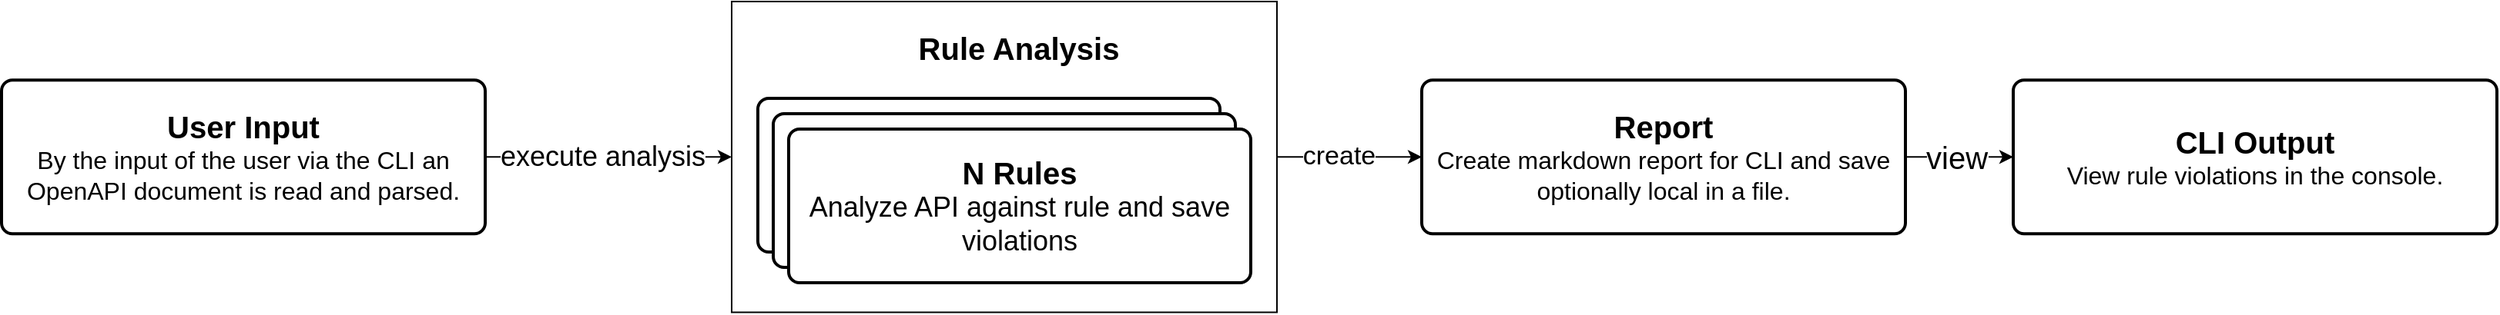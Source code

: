 <mxfile version="20.5.3" type="device"><diagram id="51R1c3WShjalrJ3uHWx2" name="Seite-1"><mxGraphModel dx="3742" dy="1114" grid="0" gridSize="10" guides="1" tooltips="1" connect="1" arrows="1" fold="1" page="0" pageScale="1" pageWidth="827" pageHeight="1169" math="0" shadow="0"><root><mxCell id="0"/><mxCell id="1" parent="0"/><mxCell id="yawEzSaoz07nY5G2SQCJ-20" style="edgeStyle=orthogonalEdgeStyle;rounded=0;orthogonalLoop=1;jettySize=auto;html=1;exitX=1;exitY=0.5;exitDx=0;exitDy=0;entryX=0;entryY=0.5;entryDx=0;entryDy=0;fontSize=20;" parent="1" source="tNbDlnxI2DJgZaQFQE8_-1" target="yawEzSaoz07nY5G2SQCJ-18" edge="1"><mxGeometry relative="1" as="geometry"/></mxCell><mxCell id="yawEzSaoz07nY5G2SQCJ-21" value="view" style="edgeLabel;html=1;align=center;verticalAlign=middle;resizable=0;points=[];fontSize=20;" parent="yawEzSaoz07nY5G2SQCJ-20" vertex="1" connectable="0"><mxGeometry x="-0.196" y="-3" relative="1" as="geometry"><mxPoint x="5" y="-3" as="offset"/></mxGeometry></mxCell><mxCell id="tNbDlnxI2DJgZaQFQE8_-2" style="edgeStyle=orthogonalEdgeStyle;rounded=0;orthogonalLoop=1;jettySize=auto;html=1;exitX=1;exitY=0.5;exitDx=0;exitDy=0;entryX=0;entryY=0.5;entryDx=0;entryDy=0;" edge="1" parent="1" source="yawEzSaoz07nY5G2SQCJ-16" target="tNbDlnxI2DJgZaQFQE8_-1"><mxGeometry relative="1" as="geometry"/></mxCell><mxCell id="tNbDlnxI2DJgZaQFQE8_-3" value="&lt;font style=&quot;font-size: 17px;&quot;&gt;create&lt;/font&gt;" style="edgeLabel;html=1;align=center;verticalAlign=middle;resizable=0;points=[];" vertex="1" connectable="0" parent="tNbDlnxI2DJgZaQFQE8_-2"><mxGeometry x="-0.206" relative="1" as="geometry"><mxPoint x="2" as="offset"/></mxGeometry></mxCell><mxCell id="yawEzSaoz07nY5G2SQCJ-16" value="" style="rounded=0;whiteSpace=wrap;html=1;fontSize=18;" parent="1" vertex="1"><mxGeometry x="-114" y="278" width="354" height="202.25" as="geometry"/></mxCell><mxCell id="yawEzSaoz07nY5G2SQCJ-15" style="edgeStyle=orthogonalEdgeStyle;rounded=0;orthogonalLoop=1;jettySize=auto;html=1;exitX=1;exitY=0.5;exitDx=0;exitDy=0;fontSize=18;entryX=0;entryY=0.5;entryDx=0;entryDy=0;" parent="1" source="yawEzSaoz07nY5G2SQCJ-2" target="yawEzSaoz07nY5G2SQCJ-16" edge="1"><mxGeometry relative="1" as="geometry"><mxPoint x="-153.381" y="400.952" as="targetPoint"/></mxGeometry></mxCell><mxCell id="yawEzSaoz07nY5G2SQCJ-17" value="execute analysis" style="edgeLabel;html=1;align=center;verticalAlign=middle;resizable=0;points=[];fontSize=18;" parent="yawEzSaoz07nY5G2SQCJ-15" vertex="1" connectable="0"><mxGeometry x="-0.075" y="1" relative="1" as="geometry"><mxPoint x="2" y="1" as="offset"/></mxGeometry></mxCell><mxCell id="yawEzSaoz07nY5G2SQCJ-2" value="&lt;font style=&quot;&quot;&gt;&lt;b style=&quot;&quot;&gt;&lt;font style=&quot;font-size: 20px;&quot;&gt;User Input&lt;/font&gt;&lt;/b&gt;&lt;br&gt;&lt;font style=&quot;font-size: 16px;&quot;&gt;By the input of the user via the CLI an OpenAPI document is read and parsed.&lt;/font&gt;&lt;br&gt;&lt;/font&gt;" style="rounded=1;whiteSpace=wrap;html=1;absoluteArcSize=1;arcSize=14;strokeWidth=2;" parent="1" vertex="1"><mxGeometry x="-588" y="329.12" width="314" height="100" as="geometry"/></mxCell><mxCell id="yawEzSaoz07nY5G2SQCJ-3" value="&lt;font size=&quot;1&quot;&gt;&lt;span style=&quot;font-size: 18px;&quot;&gt;&lt;span style=&quot;font-weight: bold; font-size: 20px;&quot;&gt;N Rules&lt;/span&gt;&lt;br&gt;Analyze API against rule and return violations&lt;br&gt;&lt;/span&gt;&lt;/font&gt;" style="rounded=1;whiteSpace=wrap;html=1;absoluteArcSize=1;arcSize=14;strokeWidth=2;fontSize=16;" parent="1" vertex="1"><mxGeometry x="-97" y="341" width="300" height="100" as="geometry"/></mxCell><mxCell id="yawEzSaoz07nY5G2SQCJ-13" value="&lt;font size=&quot;1&quot;&gt;&lt;span style=&quot;font-size: 18px;&quot;&gt;&lt;span style=&quot;font-weight: bold; font-size: 20px;&quot;&gt;N Rules&lt;/span&gt;&lt;br&gt;Analyze API against rule and return violations&lt;br&gt;&lt;/span&gt;&lt;/font&gt;" style="rounded=1;whiteSpace=wrap;html=1;absoluteArcSize=1;arcSize=14;strokeWidth=2;fontSize=16;" parent="1" vertex="1"><mxGeometry x="-87" y="351" width="300" height="100" as="geometry"/></mxCell><mxCell id="yawEzSaoz07nY5G2SQCJ-14" value="&lt;font size=&quot;1&quot;&gt;&lt;span style=&quot;font-size: 18px;&quot;&gt;&lt;span style=&quot;font-weight: bold; font-size: 20px;&quot;&gt;N Rules&lt;/span&gt;&lt;br&gt;Analyze API against rule and save violations&lt;br&gt;&lt;/span&gt;&lt;/font&gt;" style="rounded=1;whiteSpace=wrap;html=1;absoluteArcSize=1;arcSize=14;strokeWidth=2;fontSize=16;" parent="1" vertex="1"><mxGeometry x="-77" y="361" width="300" height="100" as="geometry"/></mxCell><mxCell id="yawEzSaoz07nY5G2SQCJ-18" value="&lt;font style=&quot;&quot;&gt;&lt;b style=&quot;&quot;&gt;&lt;font style=&quot;font-size: 20px;&quot;&gt;CLI Output&lt;/font&gt;&lt;/b&gt;&lt;br&gt;&lt;font style=&quot;font-size: 16px;&quot;&gt;View rule violations in the console.&lt;/font&gt;&lt;br&gt;&lt;/font&gt;" style="rounded=1;whiteSpace=wrap;html=1;absoluteArcSize=1;arcSize=14;strokeWidth=2;" parent="1" vertex="1"><mxGeometry x="718" y="329.13" width="314" height="100" as="geometry"/></mxCell><mxCell id="yawEzSaoz07nY5G2SQCJ-19" value="&lt;b&gt;&lt;font style=&quot;font-size: 20px;&quot;&gt;Rule Analysis&lt;/font&gt;&lt;/b&gt;" style="text;html=1;strokeColor=none;fillColor=none;align=center;verticalAlign=middle;whiteSpace=wrap;rounded=0;fontSize=18;" parent="1" vertex="1"><mxGeometry x="5.38" y="294" width="135.25" height="30" as="geometry"/></mxCell><mxCell id="tNbDlnxI2DJgZaQFQE8_-1" value="&lt;font style=&quot;&quot;&gt;&lt;span style=&quot;font-size: 20px;&quot;&gt;&lt;b&gt;Report&lt;/b&gt;&lt;/span&gt;&lt;br&gt;&lt;font style=&quot;font-size: 16px;&quot;&gt;Create markdown report for CLI and save optionally local in a file.&lt;/font&gt;&lt;br&gt;&lt;/font&gt;" style="rounded=1;whiteSpace=wrap;html=1;absoluteArcSize=1;arcSize=14;strokeWidth=2;" vertex="1" parent="1"><mxGeometry x="334" y="329.12" width="314" height="100" as="geometry"/></mxCell></root></mxGraphModel></diagram></mxfile>